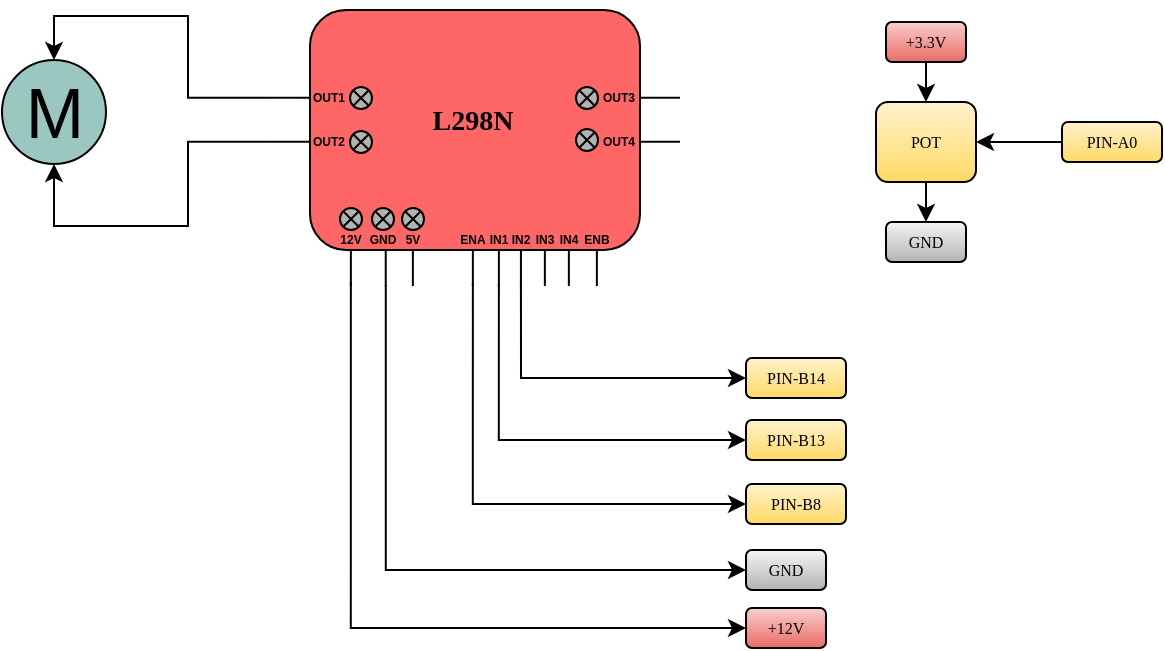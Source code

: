 <mxfile version="24.7.8">
  <diagram id="ybnBNx3KCF5k_87hsMXN" name="Sayfa -1">
    <mxGraphModel dx="691" dy="399" grid="0" gridSize="10" guides="1" tooltips="1" connect="1" arrows="1" fold="1" page="1" pageScale="1" pageWidth="3300" pageHeight="4681" math="0" shadow="0">
      <root>
        <mxCell id="0" />
        <mxCell id="1" parent="0" />
        <mxCell id="iWEN5eXo6Efd8R7VW-rq-1" value="" style="rounded=1;whiteSpace=wrap;html=1;strokeColor=#000000;fillColor=#FF6666;" parent="1" vertex="1">
          <mxGeometry x="458" y="367" width="165" height="120" as="geometry" />
        </mxCell>
        <mxCell id="u2cS-JGJET43mBC9__E9-69" value="&lt;font face=&quot;Comic Sans MS&quot;&gt;&lt;span style=&quot;font-size: 8px&quot;&gt;PIN-A0&lt;/span&gt;&lt;/font&gt;" style="rounded=1;whiteSpace=wrap;html=1;strokeWidth=1;fontSize=5;fillColor=#fff2cc;gradientColor=#ffd966;" parent="1" vertex="1">
          <mxGeometry x="834" y="423" width="50" height="20" as="geometry" />
        </mxCell>
        <mxCell id="u2cS-JGJET43mBC9__E9-92" style="edgeStyle=orthogonalEdgeStyle;rounded=0;orthogonalLoop=1;jettySize=auto;html=1;exitX=1;exitY=0.5;exitDx=0;exitDy=0;startArrow=classic;startFill=1;endArrow=none;endFill=0;fontSize=5;fontColor=#000000;entryX=0;entryY=0.5;entryDx=0;entryDy=0;" parent="1" source="u2cS-JGJET43mBC9__E9-91" edge="1" target="u2cS-JGJET43mBC9__E9-69">
          <mxGeometry relative="1" as="geometry">
            <mxPoint x="911" y="373" as="targetPoint" />
          </mxGeometry>
        </mxCell>
        <mxCell id="u2cS-JGJET43mBC9__E9-94" style="edgeStyle=orthogonalEdgeStyle;rounded=0;orthogonalLoop=1;jettySize=auto;html=1;exitX=0.5;exitY=0;exitDx=0;exitDy=0;entryX=0.5;entryY=1;entryDx=0;entryDy=0;startArrow=classic;startFill=1;endArrow=none;endFill=0;fontSize=5;fontColor=#000000;" parent="1" source="u2cS-JGJET43mBC9__E9-91" target="u2cS-JGJET43mBC9__E9-93" edge="1">
          <mxGeometry relative="1" as="geometry" />
        </mxCell>
        <mxCell id="u2cS-JGJET43mBC9__E9-91" value="&lt;font face=&quot;Comic Sans MS&quot;&gt;&lt;span style=&quot;font-size: 8px&quot;&gt;POT&lt;/span&gt;&lt;/font&gt;" style="rounded=1;whiteSpace=wrap;html=1;strokeWidth=1;fontSize=5;fillColor=#fff2cc;gradientColor=#ffd966;" parent="1" vertex="1">
          <mxGeometry x="741" y="413" width="50" height="40" as="geometry" />
        </mxCell>
        <mxCell id="u2cS-JGJET43mBC9__E9-93" value="&lt;font face=&quot;Comic Sans MS&quot; style=&quot;font-size: 8px&quot;&gt;+3.3V&lt;/font&gt;" style="rounded=1;whiteSpace=wrap;html=1;strokeWidth=1;fontSize=5;fillColor=#f8cecc;gradientColor=#ea6b66;" parent="1" vertex="1">
          <mxGeometry x="746" y="373" width="40" height="20" as="geometry" />
        </mxCell>
        <mxCell id="u2cS-JGJET43mBC9__E9-96" style="edgeStyle=orthogonalEdgeStyle;rounded=0;orthogonalLoop=1;jettySize=auto;html=1;exitX=0.5;exitY=0;exitDx=0;exitDy=0;entryX=0.5;entryY=1;entryDx=0;entryDy=0;startArrow=classic;startFill=1;endArrow=none;endFill=0;fontSize=5;fontColor=#000000;" parent="1" source="u2cS-JGJET43mBC9__E9-95" target="u2cS-JGJET43mBC9__E9-91" edge="1">
          <mxGeometry relative="1" as="geometry" />
        </mxCell>
        <mxCell id="u2cS-JGJET43mBC9__E9-95" value="&lt;font face=&quot;Comic Sans MS&quot; style=&quot;font-size: 8px&quot;&gt;GND&lt;/font&gt;" style="rounded=1;whiteSpace=wrap;html=1;strokeWidth=1;fontSize=5;fillColor=#f5f5f5;gradientColor=#b3b3b3;" parent="1" vertex="1">
          <mxGeometry x="746" y="473" width="40" height="20" as="geometry" />
        </mxCell>
        <mxCell id="PwBYjRTIVsFFQGuUmYwa-54" style="edgeStyle=orthogonalEdgeStyle;rounded=0;orthogonalLoop=1;jettySize=auto;html=1;exitX=0;exitY=0.5;exitDx=0;exitDy=0;entryX=0;entryY=0.5;entryDx=0;entryDy=0;" edge="1" parent="1" target="iWEN5eXo6Efd8R7VW-rq-25">
          <mxGeometry relative="1" as="geometry">
            <mxPoint x="478.43" y="502.869" as="sourcePoint" />
            <Array as="points">
              <mxPoint x="479" y="676" />
            </Array>
          </mxGeometry>
        </mxCell>
        <mxCell id="iWEN5eXo6Efd8R7VW-rq-25" value="&lt;font face=&quot;Comic Sans MS&quot; style=&quot;font-size: 8px&quot;&gt;+12V&lt;/font&gt;" style="rounded=1;whiteSpace=wrap;html=1;strokeWidth=1;fontSize=5;fillColor=#f8cecc;gradientColor=#ea6b66;" parent="1" vertex="1">
          <mxGeometry x="676" y="666" width="40" height="20" as="geometry" />
        </mxCell>
        <mxCell id="PwBYjRTIVsFFQGuUmYwa-5" value="&lt;span style=&quot;font-size: 6px;&quot;&gt;OUT1&lt;/span&gt;" style="text;html=1;strokeColor=none;fillColor=none;align=center;verticalAlign=middle;whiteSpace=wrap;rounded=0;fontSize=8;fontStyle=1;" vertex="1" parent="1">
          <mxGeometry x="454" y="400" width="27" height="20" as="geometry" />
        </mxCell>
        <mxCell id="PwBYjRTIVsFFQGuUmYwa-6" value="&lt;span style=&quot;font-size: 6px;&quot;&gt;OUT2&lt;/span&gt;" style="text;html=1;strokeColor=none;fillColor=none;align=center;verticalAlign=middle;whiteSpace=wrap;rounded=0;fontSize=8;fontStyle=1;" vertex="1" parent="1">
          <mxGeometry x="454" y="422" width="27" height="20" as="geometry" />
        </mxCell>
        <mxCell id="PwBYjRTIVsFFQGuUmYwa-7" value="" style="shape=sumEllipse;perimeter=ellipsePerimeter;whiteSpace=wrap;html=1;backgroundOutline=1;fillColor=#B3B3B3;" vertex="1" parent="1">
          <mxGeometry x="478" y="405.5" width="11" height="11" as="geometry" />
        </mxCell>
        <mxCell id="PwBYjRTIVsFFQGuUmYwa-8" value="" style="shape=sumEllipse;perimeter=ellipsePerimeter;whiteSpace=wrap;html=1;backgroundOutline=1;fillColor=#B3B3B3;" vertex="1" parent="1">
          <mxGeometry x="478" y="427.5" width="11" height="11" as="geometry" />
        </mxCell>
        <mxCell id="PwBYjRTIVsFFQGuUmYwa-9" value="" style="endArrow=none;html=1;" edge="1" parent="1">
          <mxGeometry width="50" height="50" relative="1" as="geometry">
            <mxPoint x="438" y="432.93" as="sourcePoint" />
            <mxPoint x="458" y="432.93" as="targetPoint" />
          </mxGeometry>
        </mxCell>
        <mxCell id="PwBYjRTIVsFFQGuUmYwa-10" value="" style="endArrow=none;html=1;" edge="1" parent="1">
          <mxGeometry width="50" height="50" relative="1" as="geometry">
            <mxPoint x="438" y="410.93" as="sourcePoint" />
            <mxPoint x="458" y="410.93" as="targetPoint" />
          </mxGeometry>
        </mxCell>
        <mxCell id="PwBYjRTIVsFFQGuUmYwa-11" value="" style="endArrow=none;html=1;" edge="1" parent="1">
          <mxGeometry width="50" height="50" relative="1" as="geometry">
            <mxPoint x="623" y="410.93" as="sourcePoint" />
            <mxPoint x="643" y="410.93" as="targetPoint" />
          </mxGeometry>
        </mxCell>
        <mxCell id="PwBYjRTIVsFFQGuUmYwa-12" value="" style="endArrow=none;html=1;" edge="1" parent="1">
          <mxGeometry width="50" height="50" relative="1" as="geometry">
            <mxPoint x="623" y="432.93" as="sourcePoint" />
            <mxPoint x="643" y="432.93" as="targetPoint" />
          </mxGeometry>
        </mxCell>
        <mxCell id="PwBYjRTIVsFFQGuUmYwa-13" value="&lt;span style=&quot;font-size: 6px;&quot;&gt;OUT3&lt;/span&gt;" style="text;html=1;strokeColor=none;fillColor=none;align=center;verticalAlign=middle;whiteSpace=wrap;rounded=0;fontSize=8;fontStyle=1;" vertex="1" parent="1">
          <mxGeometry x="599" y="400" width="27" height="20" as="geometry" />
        </mxCell>
        <mxCell id="PwBYjRTIVsFFQGuUmYwa-14" value="&lt;span style=&quot;font-size: 6px;&quot;&gt;OUT4&lt;/span&gt;" style="text;html=1;strokeColor=none;fillColor=none;align=center;verticalAlign=middle;whiteSpace=wrap;rounded=0;fontSize=8;fontStyle=1;" vertex="1" parent="1">
          <mxGeometry x="599" y="422" width="27" height="20" as="geometry" />
        </mxCell>
        <mxCell id="PwBYjRTIVsFFQGuUmYwa-15" value="" style="shape=sumEllipse;perimeter=ellipsePerimeter;whiteSpace=wrap;html=1;backgroundOutline=1;fillColor=#B3B3B3;" vertex="1" parent="1">
          <mxGeometry x="591" y="405.5" width="11" height="11" as="geometry" />
        </mxCell>
        <mxCell id="PwBYjRTIVsFFQGuUmYwa-16" value="" style="shape=sumEllipse;perimeter=ellipsePerimeter;whiteSpace=wrap;html=1;backgroundOutline=1;fillColor=#B3B3B3;" vertex="1" parent="1">
          <mxGeometry x="591" y="426.5" width="11" height="11" as="geometry" />
        </mxCell>
        <mxCell id="PwBYjRTIVsFFQGuUmYwa-17" value="" style="endArrow=none;html=1;" edge="1" parent="1">
          <mxGeometry width="50" height="50" relative="1" as="geometry">
            <mxPoint x="601.43" y="505" as="sourcePoint" />
            <mxPoint x="601.43" y="487" as="targetPoint" />
          </mxGeometry>
        </mxCell>
        <mxCell id="PwBYjRTIVsFFQGuUmYwa-18" value="" style="endArrow=none;html=1;" edge="1" parent="1">
          <mxGeometry width="50" height="50" relative="1" as="geometry">
            <mxPoint x="587.43" y="505" as="sourcePoint" />
            <mxPoint x="587.43" y="487" as="targetPoint" />
          </mxGeometry>
        </mxCell>
        <mxCell id="PwBYjRTIVsFFQGuUmYwa-19" value="" style="endArrow=none;html=1;" edge="1" parent="1">
          <mxGeometry width="50" height="50" relative="1" as="geometry">
            <mxPoint x="552.43" y="505" as="sourcePoint" />
            <mxPoint x="552.43" y="487" as="targetPoint" />
          </mxGeometry>
        </mxCell>
        <mxCell id="PwBYjRTIVsFFQGuUmYwa-21" value="" style="endArrow=none;html=1;" edge="1" parent="1">
          <mxGeometry width="50" height="50" relative="1" as="geometry">
            <mxPoint x="575.43" y="505" as="sourcePoint" />
            <mxPoint x="575.43" y="487" as="targetPoint" />
          </mxGeometry>
        </mxCell>
        <mxCell id="PwBYjRTIVsFFQGuUmYwa-22" value="" style="endArrow=none;html=1;" edge="1" parent="1">
          <mxGeometry width="50" height="50" relative="1" as="geometry">
            <mxPoint x="539.43" y="505" as="sourcePoint" />
            <mxPoint x="539.43" y="487" as="targetPoint" />
          </mxGeometry>
        </mxCell>
        <mxCell id="PwBYjRTIVsFFQGuUmYwa-23" value="&lt;span style=&quot;font-size: 6px;&quot;&gt;ENA&lt;/span&gt;" style="text;html=1;strokeColor=none;fillColor=none;align=center;verticalAlign=middle;whiteSpace=wrap;rounded=0;fontSize=8;fontStyle=1;" vertex="1" parent="1">
          <mxGeometry x="526" y="471" width="27" height="20" as="geometry" />
        </mxCell>
        <mxCell id="PwBYjRTIVsFFQGuUmYwa-24" value="&lt;span style=&quot;font-size: 6px;&quot;&gt;IN1&lt;/span&gt;" style="text;html=1;strokeColor=none;fillColor=none;align=center;verticalAlign=middle;whiteSpace=wrap;rounded=0;fontSize=8;fontStyle=1;" vertex="1" parent="1">
          <mxGeometry x="539" y="471" width="27" height="20" as="geometry" />
        </mxCell>
        <mxCell id="PwBYjRTIVsFFQGuUmYwa-25" value="&lt;span style=&quot;font-size: 6px;&quot;&gt;IN2&lt;/span&gt;" style="text;html=1;strokeColor=none;fillColor=none;align=center;verticalAlign=middle;whiteSpace=wrap;rounded=0;fontSize=8;fontStyle=1;" vertex="1" parent="1">
          <mxGeometry x="550" y="471" width="27" height="20" as="geometry" />
        </mxCell>
        <mxCell id="PwBYjRTIVsFFQGuUmYwa-26" value="&lt;span style=&quot;font-size: 6px;&quot;&gt;IN3&lt;/span&gt;" style="text;html=1;strokeColor=none;fillColor=none;align=center;verticalAlign=middle;whiteSpace=wrap;rounded=0;fontSize=8;fontStyle=1;" vertex="1" parent="1">
          <mxGeometry x="562" y="471" width="27" height="20" as="geometry" />
        </mxCell>
        <mxCell id="PwBYjRTIVsFFQGuUmYwa-27" value="&lt;span style=&quot;font-size: 6px;&quot;&gt;IN4&lt;/span&gt;" style="text;html=1;strokeColor=none;fillColor=none;align=center;verticalAlign=middle;whiteSpace=wrap;rounded=0;fontSize=8;fontStyle=1;" vertex="1" parent="1">
          <mxGeometry x="574" y="471" width="27" height="20" as="geometry" />
        </mxCell>
        <mxCell id="PwBYjRTIVsFFQGuUmYwa-28" value="&lt;span style=&quot;font-size: 6px;&quot;&gt;ENB&lt;/span&gt;" style="text;html=1;strokeColor=none;fillColor=none;align=center;verticalAlign=middle;whiteSpace=wrap;rounded=0;fontSize=8;fontStyle=1;" vertex="1" parent="1">
          <mxGeometry x="588" y="471" width="27" height="20" as="geometry" />
        </mxCell>
        <mxCell id="PwBYjRTIVsFFQGuUmYwa-29" value="&lt;span style=&quot;font-size: 6px;&quot;&gt;12V&lt;/span&gt;" style="text;html=1;strokeColor=none;fillColor=none;align=center;verticalAlign=middle;whiteSpace=wrap;rounded=0;fontSize=8;fontStyle=1;" vertex="1" parent="1">
          <mxGeometry x="465" y="471" width="27" height="20" as="geometry" />
        </mxCell>
        <mxCell id="PwBYjRTIVsFFQGuUmYwa-30" value="&lt;span style=&quot;font-size: 6px;&quot;&gt;GND&lt;/span&gt;" style="text;html=1;strokeColor=none;fillColor=none;align=center;verticalAlign=middle;whiteSpace=wrap;rounded=0;fontSize=8;fontStyle=1;" vertex="1" parent="1">
          <mxGeometry x="481" y="471" width="27" height="20" as="geometry" />
        </mxCell>
        <mxCell id="PwBYjRTIVsFFQGuUmYwa-31" value="&lt;span style=&quot;font-size: 6px;&quot;&gt;5V&lt;/span&gt;" style="text;html=1;strokeColor=none;fillColor=none;align=center;verticalAlign=middle;whiteSpace=wrap;rounded=0;fontSize=8;fontStyle=1;" vertex="1" parent="1">
          <mxGeometry x="496" y="471" width="27" height="20" as="geometry" />
        </mxCell>
        <mxCell id="PwBYjRTIVsFFQGuUmYwa-32" value="" style="endArrow=none;html=1;" edge="1" parent="1">
          <mxGeometry width="50" height="50" relative="1" as="geometry">
            <mxPoint x="495.87" y="505" as="sourcePoint" />
            <mxPoint x="495.87" y="487" as="targetPoint" />
          </mxGeometry>
        </mxCell>
        <mxCell id="PwBYjRTIVsFFQGuUmYwa-33" value="" style="endArrow=none;html=1;" edge="1" parent="1">
          <mxGeometry width="50" height="50" relative="1" as="geometry">
            <mxPoint x="509.43" y="505" as="sourcePoint" />
            <mxPoint x="509.43" y="487" as="targetPoint" />
          </mxGeometry>
        </mxCell>
        <mxCell id="PwBYjRTIVsFFQGuUmYwa-34" value="" style="endArrow=none;html=1;" edge="1" parent="1">
          <mxGeometry width="50" height="50" relative="1" as="geometry">
            <mxPoint x="478.43" y="505" as="sourcePoint" />
            <mxPoint x="478.43" y="487" as="targetPoint" />
          </mxGeometry>
        </mxCell>
        <mxCell id="PwBYjRTIVsFFQGuUmYwa-35" value="" style="shape=sumEllipse;perimeter=ellipsePerimeter;whiteSpace=wrap;html=1;backgroundOutline=1;fillColor=#B3B3B3;" vertex="1" parent="1">
          <mxGeometry x="473" y="466" width="11" height="11" as="geometry" />
        </mxCell>
        <mxCell id="PwBYjRTIVsFFQGuUmYwa-36" value="" style="shape=sumEllipse;perimeter=ellipsePerimeter;whiteSpace=wrap;html=1;backgroundOutline=1;fillColor=#B3B3B3;" vertex="1" parent="1">
          <mxGeometry x="489" y="466" width="11" height="11" as="geometry" />
        </mxCell>
        <mxCell id="PwBYjRTIVsFFQGuUmYwa-37" value="" style="shape=sumEllipse;perimeter=ellipsePerimeter;whiteSpace=wrap;html=1;backgroundOutline=1;fillColor=#B3B3B3;" vertex="1" parent="1">
          <mxGeometry x="504" y="466" width="11" height="11" as="geometry" />
        </mxCell>
        <mxCell id="PwBYjRTIVsFFQGuUmYwa-38" value="&lt;font style=&quot;font-size: 14px;&quot; face=&quot;Comic Sans MS&quot;&gt;L298N&lt;/font&gt;" style="text;html=1;strokeColor=none;fillColor=none;align=center;verticalAlign=middle;whiteSpace=wrap;rounded=0;fontSize=8;fontStyle=1;" vertex="1" parent="1">
          <mxGeometry x="526" y="413" width="27" height="20" as="geometry" />
        </mxCell>
        <mxCell id="PwBYjRTIVsFFQGuUmYwa-53" style="edgeStyle=orthogonalEdgeStyle;rounded=0;orthogonalLoop=1;jettySize=auto;html=1;exitX=0;exitY=0.5;exitDx=0;exitDy=0;entryX=0;entryY=0.5;entryDx=0;entryDy=0;" edge="1" parent="1" target="PwBYjRTIVsFFQGuUmYwa-43">
          <mxGeometry relative="1" as="geometry">
            <mxPoint x="495.885" y="504.508" as="sourcePoint" />
            <Array as="points">
              <mxPoint x="496" y="647" />
            </Array>
          </mxGeometry>
        </mxCell>
        <mxCell id="PwBYjRTIVsFFQGuUmYwa-43" value="&lt;font face=&quot;Comic Sans MS&quot; style=&quot;font-size: 8px&quot;&gt;GND&lt;/font&gt;" style="rounded=1;whiteSpace=wrap;html=1;strokeWidth=1;fontSize=5;fillColor=#f5f5f5;gradientColor=#b3b3b3;" vertex="1" parent="1">
          <mxGeometry x="676" y="637" width="40" height="20" as="geometry" />
        </mxCell>
        <mxCell id="PwBYjRTIVsFFQGuUmYwa-52" style="edgeStyle=orthogonalEdgeStyle;rounded=0;orthogonalLoop=1;jettySize=auto;html=1;exitX=0;exitY=0.5;exitDx=0;exitDy=0;entryX=0;entryY=0.5;entryDx=0;entryDy=0;" edge="1" parent="1" target="PwBYjRTIVsFFQGuUmYwa-44">
          <mxGeometry relative="1" as="geometry">
            <mxPoint x="539.43" y="503.825" as="sourcePoint" />
            <Array as="points">
              <mxPoint x="540" y="504" />
              <mxPoint x="540" y="614" />
            </Array>
          </mxGeometry>
        </mxCell>
        <mxCell id="PwBYjRTIVsFFQGuUmYwa-44" value="&lt;font face=&quot;Comic Sans MS&quot;&gt;&lt;span style=&quot;font-size: 8px&quot;&gt;PIN-B8&lt;/span&gt;&lt;/font&gt;" style="rounded=1;whiteSpace=wrap;html=1;strokeWidth=1;fontSize=5;fillColor=#fff2cc;gradientColor=#ffd966;" vertex="1" parent="1">
          <mxGeometry x="676" y="604" width="50" height="20" as="geometry" />
        </mxCell>
        <mxCell id="PwBYjRTIVsFFQGuUmYwa-51" style="edgeStyle=orthogonalEdgeStyle;rounded=0;orthogonalLoop=1;jettySize=auto;html=1;exitX=0;exitY=0.5;exitDx=0;exitDy=0;entryX=0;entryY=0.5;entryDx=0;entryDy=0;" edge="1" parent="1" target="PwBYjRTIVsFFQGuUmYwa-45">
          <mxGeometry relative="1" as="geometry">
            <mxPoint x="552.43" y="504.302" as="sourcePoint" />
            <Array as="points">
              <mxPoint x="552" y="582" />
            </Array>
          </mxGeometry>
        </mxCell>
        <mxCell id="PwBYjRTIVsFFQGuUmYwa-45" value="&lt;font face=&quot;Comic Sans MS&quot;&gt;&lt;span style=&quot;font-size: 8px&quot;&gt;PIN-B13&lt;/span&gt;&lt;/font&gt;" style="rounded=1;whiteSpace=wrap;html=1;strokeWidth=1;fontSize=5;fillColor=#fff2cc;gradientColor=#ffd966;" vertex="1" parent="1">
          <mxGeometry x="676" y="572" width="50" height="20" as="geometry" />
        </mxCell>
        <mxCell id="PwBYjRTIVsFFQGuUmYwa-49" style="edgeStyle=orthogonalEdgeStyle;rounded=0;orthogonalLoop=1;jettySize=auto;html=1;exitX=0;exitY=0.5;exitDx=0;exitDy=0;entryX=0;entryY=0.5;entryDx=0;entryDy=0;" edge="1" parent="1" target="PwBYjRTIVsFFQGuUmYwa-46">
          <mxGeometry relative="1" as="geometry">
            <mxPoint x="563.46" y="503.932" as="sourcePoint" />
            <Array as="points">
              <mxPoint x="564" y="551" />
            </Array>
          </mxGeometry>
        </mxCell>
        <mxCell id="PwBYjRTIVsFFQGuUmYwa-46" value="&lt;font face=&quot;Comic Sans MS&quot;&gt;&lt;span style=&quot;font-size: 8px&quot;&gt;PIN-B14&lt;/span&gt;&lt;/font&gt;" style="rounded=1;whiteSpace=wrap;html=1;strokeWidth=1;fontSize=5;fillColor=#fff2cc;gradientColor=#ffd966;" vertex="1" parent="1">
          <mxGeometry x="676" y="541" width="50" height="20" as="geometry" />
        </mxCell>
        <mxCell id="PwBYjRTIVsFFQGuUmYwa-50" value="" style="endArrow=none;html=1;" edge="1" parent="1">
          <mxGeometry width="50" height="50" relative="1" as="geometry">
            <mxPoint x="563.46" y="505" as="sourcePoint" />
            <mxPoint x="563.46" y="487" as="targetPoint" />
          </mxGeometry>
        </mxCell>
        <mxCell id="PwBYjRTIVsFFQGuUmYwa-56" style="edgeStyle=orthogonalEdgeStyle;rounded=0;orthogonalLoop=1;jettySize=auto;html=1;exitX=0.5;exitY=0;exitDx=0;exitDy=0;entryX=0.5;entryY=0;entryDx=0;entryDy=0;" edge="1" parent="1" target="PwBYjRTIVsFFQGuUmYwa-55">
          <mxGeometry relative="1" as="geometry">
            <mxPoint x="438" y="410.93" as="sourcePoint" />
            <Array as="points">
              <mxPoint x="397" y="411" />
              <mxPoint x="397" y="370" />
              <mxPoint x="330" y="370" />
            </Array>
          </mxGeometry>
        </mxCell>
        <mxCell id="PwBYjRTIVsFFQGuUmYwa-57" style="edgeStyle=orthogonalEdgeStyle;rounded=0;orthogonalLoop=1;jettySize=auto;html=1;exitX=0.5;exitY=1;exitDx=0;exitDy=0;entryX=0.5;entryY=1;entryDx=0;entryDy=0;" edge="1" parent="1" target="PwBYjRTIVsFFQGuUmYwa-55">
          <mxGeometry relative="1" as="geometry">
            <mxPoint x="437.977" y="432.93" as="sourcePoint" />
            <Array as="points">
              <mxPoint x="397" y="433" />
              <mxPoint x="397" y="475" />
              <mxPoint x="330" y="475" />
            </Array>
          </mxGeometry>
        </mxCell>
        <mxCell id="PwBYjRTIVsFFQGuUmYwa-55" value="M" style="verticalLabelPosition=middle;shadow=0;dashed=0;align=center;html=1;verticalAlign=middle;strokeWidth=1;shape=ellipse;aspect=fixed;fontSize=35;fillColor=#9AC7BF;" vertex="1" parent="1">
          <mxGeometry x="304" y="392" width="52" height="52" as="geometry" />
        </mxCell>
      </root>
    </mxGraphModel>
  </diagram>
</mxfile>
